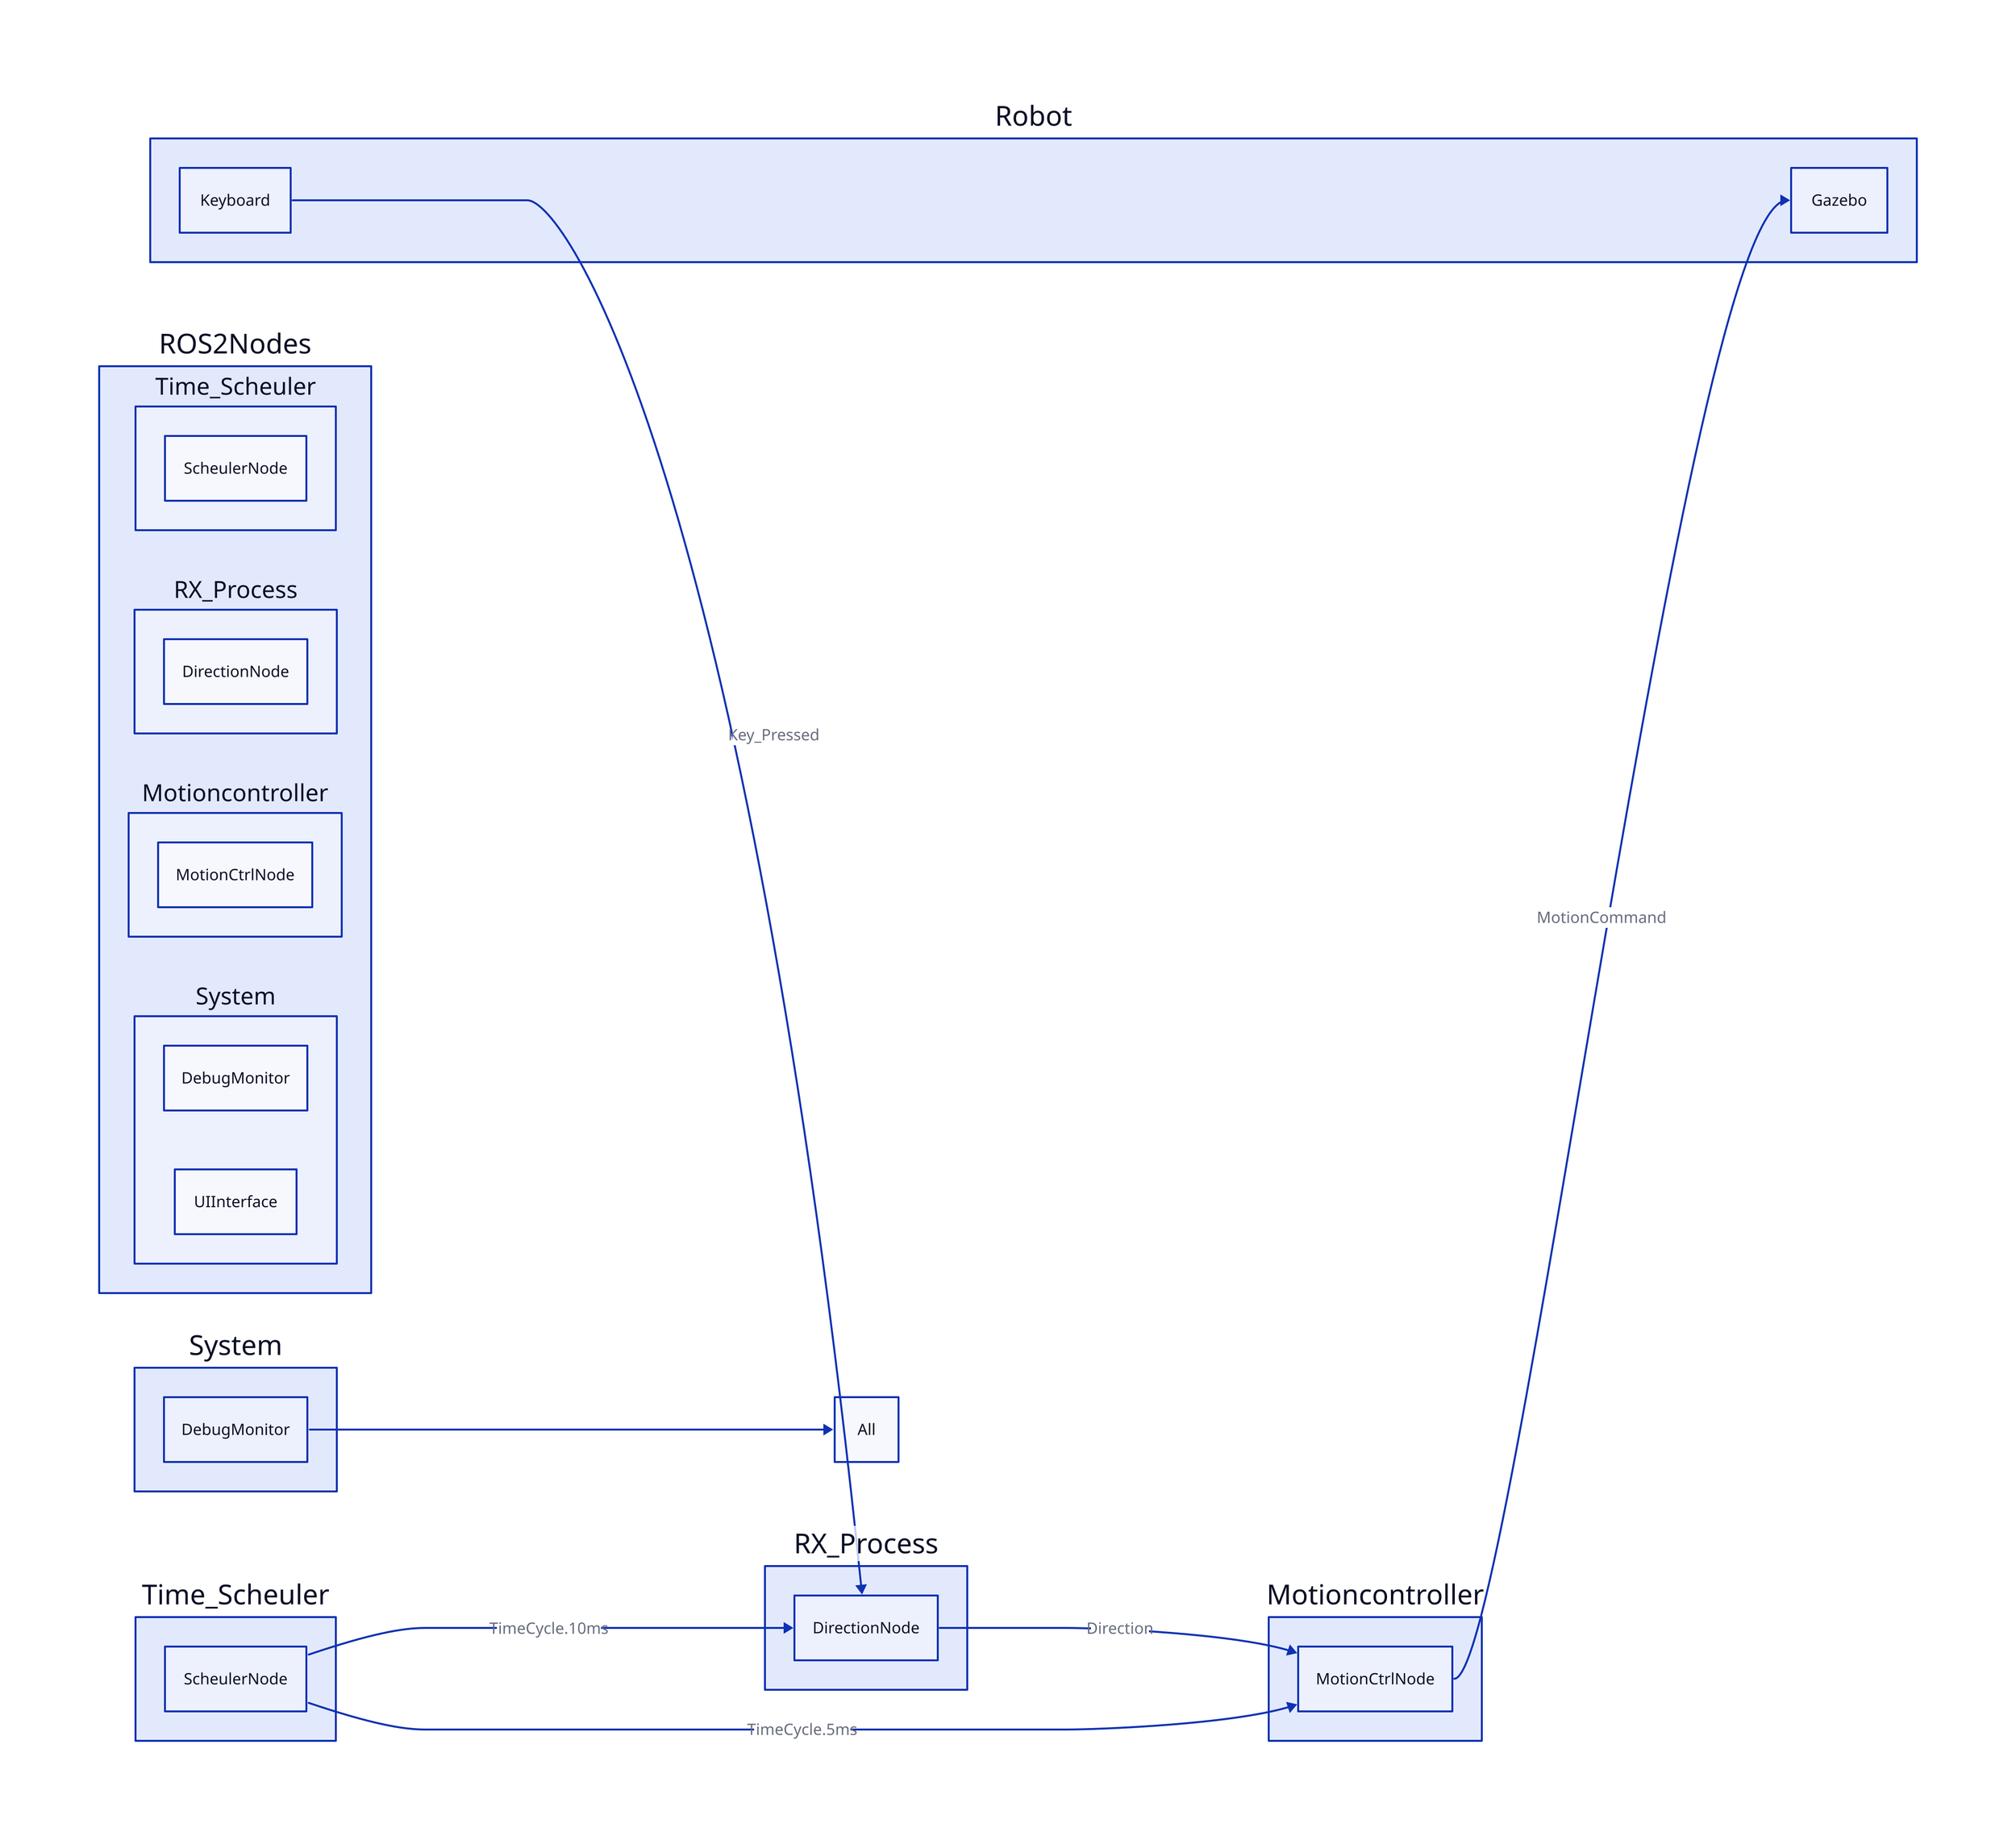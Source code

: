 direction: right

Robot {
    Keyboard
    Gazebo
}

ROS2Nodes {

  Time_Scheuler {
    ScheulerNode
  }

  RX_Process{
    DirectionNode   
  }
  
  Motioncontroller {
    MotionCtrlNode 
  }

  System {
    DebugMonitor
    UIInterface
  }
}

#message flow
Robot.Keyboard -> RX_Process.DirectionNode : Key_Pressed
Time_Scheuler.ScheulerNode -> RX_Process.DirectionNode : TimeCycle.10ms

RX_Process.DirectionNode -> Motioncontroller.MotionCtrlNode : Direction
Time_Scheuler.ScheulerNode -> Motioncontroller.MotionCtrlNode : TimeCycle.5ms

Motioncontroller.MotionCtrlNode -> Robot.Gazebo : MotionCommand


#Display
#System.UIInterface -> PlanningNodes.GameStateManager
System.DebugMonitor -> All